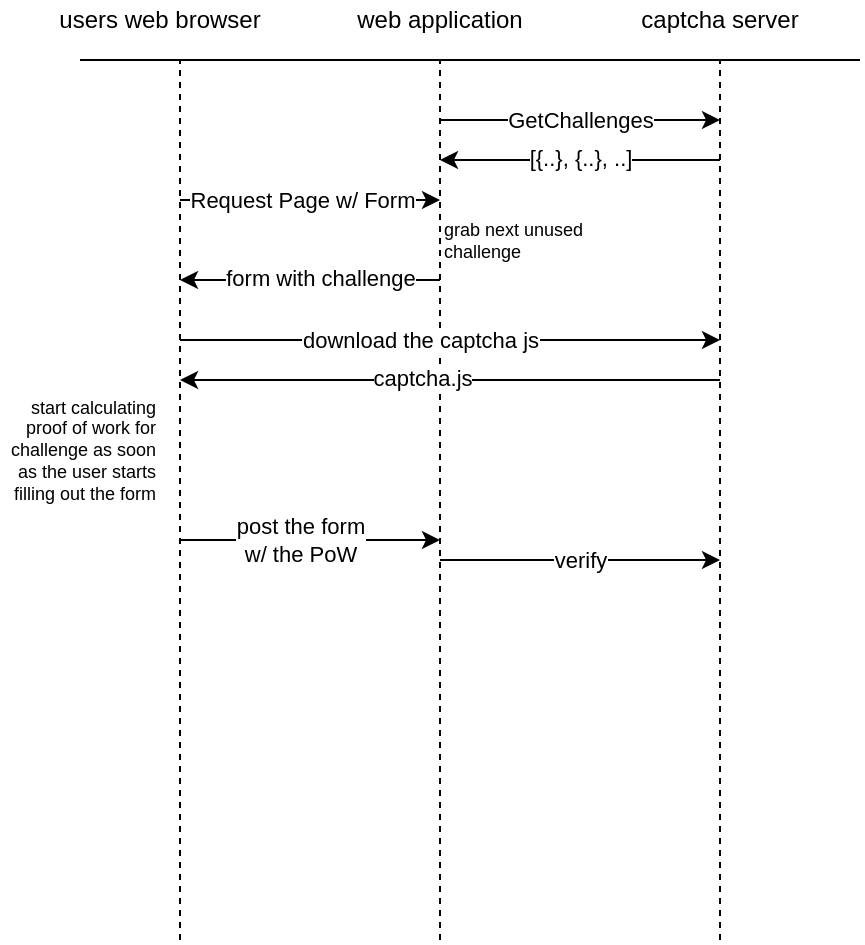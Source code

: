 <mxfile version="14.4.2" type="device"><diagram id="GVFBTWp1bs8fEg8jQywl" name="Page-1"><mxGraphModel dx="566" dy="397" grid="1" gridSize="10" guides="1" tooltips="1" connect="1" arrows="1" fold="1" page="1" pageScale="1" pageWidth="850" pageHeight="1100" math="0" shadow="0"><root><mxCell id="0"/><mxCell id="1" parent="0"/><mxCell id="gn0Dq-SInkUnQ1O89bOE-1" value="" style="endArrow=none;html=1;" edge="1" parent="1"><mxGeometry width="50" height="50" relative="1" as="geometry"><mxPoint x="140" y="110" as="sourcePoint"/><mxPoint x="530" y="110" as="targetPoint"/></mxGeometry></mxCell><mxCell id="gn0Dq-SInkUnQ1O89bOE-2" value="" style="endArrow=none;dashed=1;html=1;" edge="1" parent="1"><mxGeometry width="50" height="50" relative="1" as="geometry"><mxPoint x="190" y="550" as="sourcePoint"/><mxPoint x="190" y="110" as="targetPoint"/></mxGeometry></mxCell><mxCell id="gn0Dq-SInkUnQ1O89bOE-3" value="" style="endArrow=none;dashed=1;html=1;" edge="1" parent="1"><mxGeometry width="50" height="50" relative="1" as="geometry"><mxPoint x="320" y="550" as="sourcePoint"/><mxPoint x="320" y="110" as="targetPoint"/></mxGeometry></mxCell><mxCell id="gn0Dq-SInkUnQ1O89bOE-4" value="" style="endArrow=none;dashed=1;html=1;" edge="1" parent="1"><mxGeometry width="50" height="50" relative="1" as="geometry"><mxPoint x="460" y="550" as="sourcePoint"/><mxPoint x="460" y="110" as="targetPoint"/></mxGeometry></mxCell><mxCell id="gn0Dq-SInkUnQ1O89bOE-6" value="captcha server" style="text;html=1;strokeColor=none;fillColor=none;align=center;verticalAlign=middle;whiteSpace=wrap;rounded=0;" vertex="1" parent="1"><mxGeometry x="410" y="80" width="100" height="20" as="geometry"/></mxCell><mxCell id="gn0Dq-SInkUnQ1O89bOE-7" value="web application" style="text;html=1;strokeColor=none;fillColor=none;align=center;verticalAlign=middle;whiteSpace=wrap;rounded=0;" vertex="1" parent="1"><mxGeometry x="270" y="80" width="100" height="20" as="geometry"/></mxCell><mxCell id="gn0Dq-SInkUnQ1O89bOE-8" value="users web browser" style="text;html=1;strokeColor=none;fillColor=none;align=center;verticalAlign=middle;whiteSpace=wrap;rounded=0;" vertex="1" parent="1"><mxGeometry x="120" y="80" width="120" height="20" as="geometry"/></mxCell><mxCell id="gn0Dq-SInkUnQ1O89bOE-9" value="" style="endArrow=classic;html=1;" edge="1" parent="1"><mxGeometry width="50" height="50" relative="1" as="geometry"><mxPoint x="320" y="140" as="sourcePoint"/><mxPoint x="460" y="140" as="targetPoint"/></mxGeometry></mxCell><mxCell id="gn0Dq-SInkUnQ1O89bOE-10" value="&lt;div&gt;GetChallenges&lt;/div&gt;" style="edgeLabel;html=1;align=center;verticalAlign=middle;resizable=0;points=[];" vertex="1" connectable="0" parent="gn0Dq-SInkUnQ1O89bOE-9"><mxGeometry x="-0.554" y="-2" relative="1" as="geometry"><mxPoint x="38.57" y="-2" as="offset"/></mxGeometry></mxCell><mxCell id="gn0Dq-SInkUnQ1O89bOE-11" value="" style="endArrow=classic;html=1;" edge="1" parent="1"><mxGeometry width="50" height="50" relative="1" as="geometry"><mxPoint x="460" y="160" as="sourcePoint"/><mxPoint x="320" y="160" as="targetPoint"/></mxGeometry></mxCell><mxCell id="gn0Dq-SInkUnQ1O89bOE-12" value="[{..}, {..}, ..]" style="edgeLabel;html=1;align=center;verticalAlign=middle;resizable=0;points=[];" vertex="1" connectable="0" parent="gn0Dq-SInkUnQ1O89bOE-11"><mxGeometry x="-0.244" y="-1" relative="1" as="geometry"><mxPoint x="-16.86" as="offset"/></mxGeometry></mxCell><mxCell id="gn0Dq-SInkUnQ1O89bOE-13" value="" style="endArrow=classic;html=1;" edge="1" parent="1"><mxGeometry width="50" height="50" relative="1" as="geometry"><mxPoint x="190" y="180" as="sourcePoint"/><mxPoint x="320" y="180" as="targetPoint"/></mxGeometry></mxCell><mxCell id="gn0Dq-SInkUnQ1O89bOE-14" value="Request Page w/ Form" style="edgeLabel;html=1;align=center;verticalAlign=middle;resizable=0;points=[];" vertex="1" connectable="0" parent="gn0Dq-SInkUnQ1O89bOE-13"><mxGeometry x="-0.233" y="1" relative="1" as="geometry"><mxPoint x="10.29" y="1" as="offset"/></mxGeometry></mxCell><mxCell id="gn0Dq-SInkUnQ1O89bOE-15" value="" style="endArrow=classic;html=1;" edge="1" parent="1"><mxGeometry width="50" height="50" relative="1" as="geometry"><mxPoint x="320" y="220" as="sourcePoint"/><mxPoint x="190" y="220" as="targetPoint"/></mxGeometry></mxCell><mxCell id="gn0Dq-SInkUnQ1O89bOE-16" value="form with challenge" style="edgeLabel;html=1;align=center;verticalAlign=middle;resizable=0;points=[];" vertex="1" connectable="0" parent="gn0Dq-SInkUnQ1O89bOE-15"><mxGeometry x="0.593" y="-1" relative="1" as="geometry"><mxPoint x="43.43" as="offset"/></mxGeometry></mxCell><mxCell id="gn0Dq-SInkUnQ1O89bOE-17" value="grab next unused challenge" style="text;html=1;strokeColor=none;fillColor=none;align=left;verticalAlign=middle;whiteSpace=wrap;rounded=0;fontSize=9;" vertex="1" parent="1"><mxGeometry x="320" y="190" width="80" height="20" as="geometry"/></mxCell><mxCell id="gn0Dq-SInkUnQ1O89bOE-18" value="" style="endArrow=classic;html=1;" edge="1" parent="1"><mxGeometry width="50" height="50" relative="1" as="geometry"><mxPoint x="190" y="250" as="sourcePoint"/><mxPoint x="460" y="250" as="targetPoint"/></mxGeometry></mxCell><mxCell id="gn0Dq-SInkUnQ1O89bOE-19" value="download the captcha js" style="edgeLabel;html=1;align=center;verticalAlign=middle;resizable=0;points=[];" vertex="1" connectable="0" parent="gn0Dq-SInkUnQ1O89bOE-18"><mxGeometry x="-0.554" y="-2" relative="1" as="geometry"><mxPoint x="60" y="-2" as="offset"/></mxGeometry></mxCell><mxCell id="gn0Dq-SInkUnQ1O89bOE-20" value="&lt;div&gt;start calculating &lt;br&gt;&lt;/div&gt;&lt;div&gt;proof of work for challenge as soon as the user starts filling out the form&lt;br&gt;&lt;/div&gt;" style="text;html=1;strokeColor=none;fillColor=none;align=right;verticalAlign=middle;whiteSpace=wrap;rounded=0;fontSize=9;" vertex="1" parent="1"><mxGeometry x="100" y="280" width="80" height="50" as="geometry"/></mxCell><mxCell id="gn0Dq-SInkUnQ1O89bOE-21" value="" style="endArrow=classic;html=1;" edge="1" parent="1"><mxGeometry width="50" height="50" relative="1" as="geometry"><mxPoint x="460" y="270" as="sourcePoint"/><mxPoint x="190" y="270" as="targetPoint"/></mxGeometry></mxCell><mxCell id="gn0Dq-SInkUnQ1O89bOE-22" value="captcha.js" style="edgeLabel;html=1;align=center;verticalAlign=middle;resizable=0;points=[];" vertex="1" connectable="0" parent="gn0Dq-SInkUnQ1O89bOE-21"><mxGeometry x="-0.244" y="-1" relative="1" as="geometry"><mxPoint x="-47.71" as="offset"/></mxGeometry></mxCell><mxCell id="gn0Dq-SInkUnQ1O89bOE-23" value="" style="endArrow=classic;html=1;" edge="1" parent="1"><mxGeometry width="50" height="50" relative="1" as="geometry"><mxPoint x="190" y="350" as="sourcePoint"/><mxPoint x="320" y="350" as="targetPoint"/></mxGeometry></mxCell><mxCell id="gn0Dq-SInkUnQ1O89bOE-24" value="&lt;div&gt;post the form&lt;/div&gt;&lt;div&gt;w/ the PoW&lt;br&gt;&lt;/div&gt;" style="edgeLabel;html=1;align=center;verticalAlign=middle;resizable=0;points=[];" vertex="1" connectable="0" parent="gn0Dq-SInkUnQ1O89bOE-23"><mxGeometry x="-0.554" y="-2" relative="1" as="geometry"><mxPoint x="30.86" y="-2" as="offset"/></mxGeometry></mxCell><mxCell id="gn0Dq-SInkUnQ1O89bOE-25" value="" style="endArrow=classic;html=1;" edge="1" parent="1"><mxGeometry width="50" height="50" relative="1" as="geometry"><mxPoint x="320" y="360" as="sourcePoint"/><mxPoint x="460" y="360" as="targetPoint"/></mxGeometry></mxCell><mxCell id="gn0Dq-SInkUnQ1O89bOE-26" value="verify" style="edgeLabel;html=1;align=center;verticalAlign=middle;resizable=0;points=[];" vertex="1" connectable="0" parent="gn0Dq-SInkUnQ1O89bOE-25"><mxGeometry x="-0.554" y="-2" relative="1" as="geometry"><mxPoint x="38.57" y="-2" as="offset"/></mxGeometry></mxCell></root></mxGraphModel></diagram></mxfile>